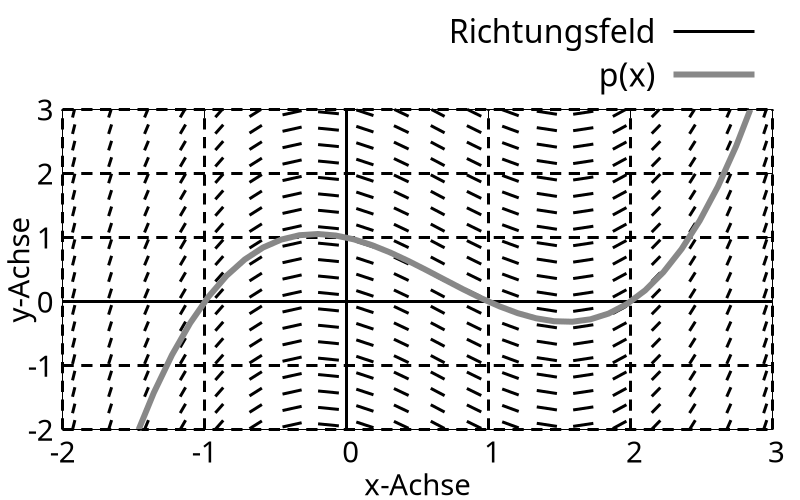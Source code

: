 # slope field
phi(x,y) = 1.5*x*x-2*x-0.5
scaling(x,y) = 0.15;
Dx(x,y) = 1
Dy(x,y) = phi(x,y)
enorm(x,y) = sqrt(Dx(x,y)**2+Dy(x,y)**2)
dx(x,y) = Dx(x,y)/enorm(x,y)*scaling(x,y)
dy(x,y) = Dy(x,y)/enorm(x,y)*scaling(x,y)

set samples 40    # x-axis
set isosamples 40 # y-axis
set palette defined ( \
    1 '#fffcf6', \
    2 '#fff7db', \
    3 '#fff4c2', \
    4 '#feecae', \
    5 '#f8ca8c', \
    6 '#f0a848', \
    7 '#c07860', \
    8 '#a86060', \
    9 '#784860', \
   10 '#604860')

set key font ",24"
set tics font ",22" 

set xlabel "x-Achse" font ",22" 
set ylabel "y-Achse" font ",22" 

set grid
set xtics 1
set ytics 1
set grid ls 1 lc "#000000" lw 3 dt (15,10)
set zeroaxis ls 2 lw 3 lc "#000000"

set xrange [-2:3]
set yrange [-2:3]

set key right tmargin


set terminal pngcairo dashed size 800,500
set output "grid.png"

plot '++' u ($1-dx($1,$2)/2.0):($2-dy($1,$2)/2.0):\
    (dx($1,$2)):(dy($1,$2)) \
    with vectors nohead lw 3 lc 0 title "Richtungsfeld", 0.5*(x-1)*(x-2)*(x+1) lc '#888888' lw 6 title "p(x)"


